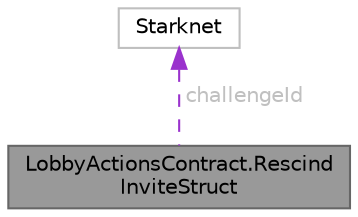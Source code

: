 digraph "LobbyActionsContract.RescindInviteStruct"
{
 // LATEX_PDF_SIZE
  bgcolor="transparent";
  edge [fontname=Helvetica,fontsize=10,labelfontname=Helvetica,labelfontsize=10];
  node [fontname=Helvetica,fontsize=10,shape=box,height=0.2,width=0.4];
  Node1 [id="Node000001",label="LobbyActionsContract.Rescind\lInviteStruct",height=0.2,width=0.4,color="gray40", fillcolor="grey60", style="filled", fontcolor="black",tooltip="Created:"];
  Node2 -> Node1 [id="edge1_Node000001_Node000002",dir="back",color="darkorchid3",style="dashed",tooltip=" ",label=" challengeId",fontcolor="grey" ];
  Node2 [id="Node000002",label="Starknet",height=0.2,width=0.4,color="grey75", fillcolor="white", style="filled",tooltip=" "];
}
